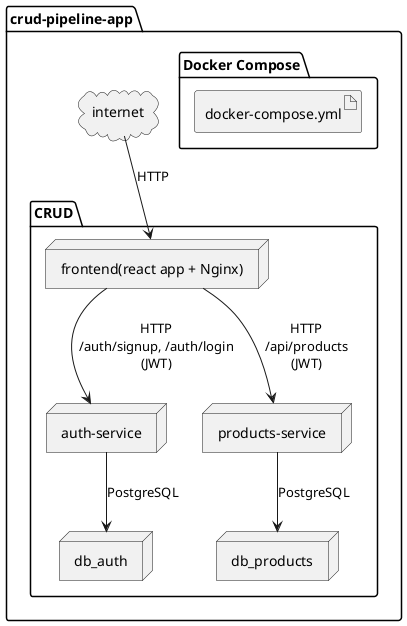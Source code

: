 @startuml
package "crud-pipeline-app" {
    package "CRUD" {
        node "frontend(react app + Nginx)" as frontend
        node "auth-service" as auth
        node "products-service" as products
        node "db_auth" as db_auth
        node "db_products" as db_products
    }

    package "Docker Compose" {
        artifact "docker-compose.yml" as compose
    }

    cloud "internet" as internet

    internet --> frontend :  HTTP
    frontend --> auth : HTTP\n/auth/signup, /auth/login\n(JWT)
    frontend --> products : HTTP\n/api/products\n(JWT)
 
    auth --> db_auth : PostgreSQL
    products --> db_products : PostgreSQL

}

@enduml
